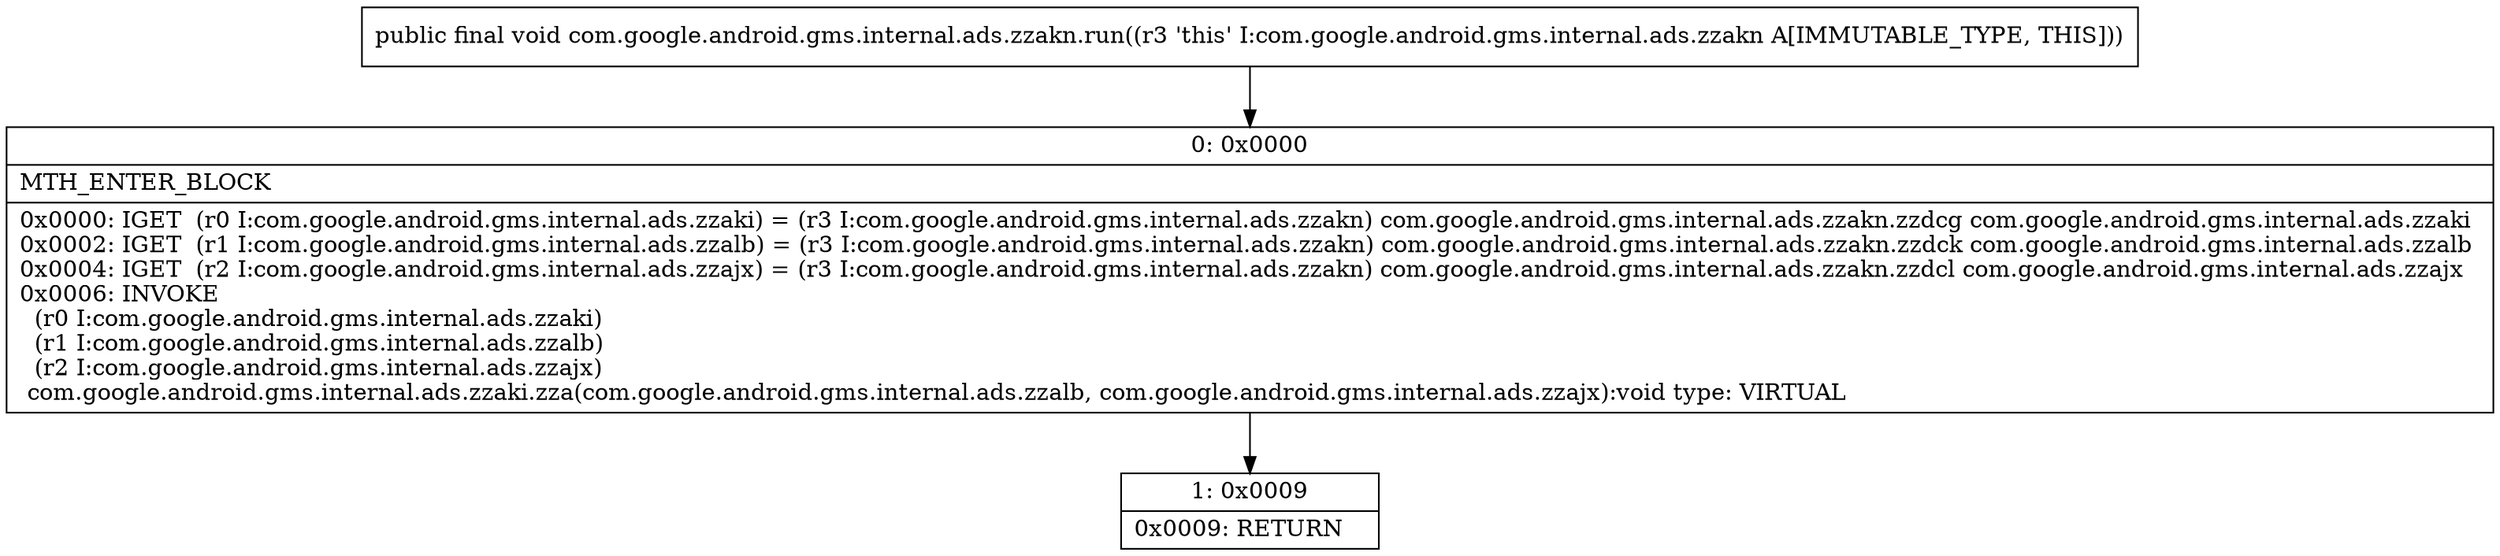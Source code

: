 digraph "CFG forcom.google.android.gms.internal.ads.zzakn.run()V" {
Node_0 [shape=record,label="{0\:\ 0x0000|MTH_ENTER_BLOCK\l|0x0000: IGET  (r0 I:com.google.android.gms.internal.ads.zzaki) = (r3 I:com.google.android.gms.internal.ads.zzakn) com.google.android.gms.internal.ads.zzakn.zzdcg com.google.android.gms.internal.ads.zzaki \l0x0002: IGET  (r1 I:com.google.android.gms.internal.ads.zzalb) = (r3 I:com.google.android.gms.internal.ads.zzakn) com.google.android.gms.internal.ads.zzakn.zzdck com.google.android.gms.internal.ads.zzalb \l0x0004: IGET  (r2 I:com.google.android.gms.internal.ads.zzajx) = (r3 I:com.google.android.gms.internal.ads.zzakn) com.google.android.gms.internal.ads.zzakn.zzdcl com.google.android.gms.internal.ads.zzajx \l0x0006: INVOKE  \l  (r0 I:com.google.android.gms.internal.ads.zzaki)\l  (r1 I:com.google.android.gms.internal.ads.zzalb)\l  (r2 I:com.google.android.gms.internal.ads.zzajx)\l com.google.android.gms.internal.ads.zzaki.zza(com.google.android.gms.internal.ads.zzalb, com.google.android.gms.internal.ads.zzajx):void type: VIRTUAL \l}"];
Node_1 [shape=record,label="{1\:\ 0x0009|0x0009: RETURN   \l}"];
MethodNode[shape=record,label="{public final void com.google.android.gms.internal.ads.zzakn.run((r3 'this' I:com.google.android.gms.internal.ads.zzakn A[IMMUTABLE_TYPE, THIS])) }"];
MethodNode -> Node_0;
Node_0 -> Node_1;
}

